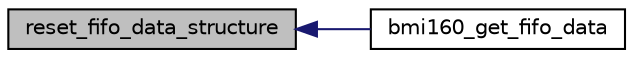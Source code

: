 digraph "reset_fifo_data_structure"
{
  edge [fontname="Helvetica",fontsize="10",labelfontname="Helvetica",labelfontsize="10"];
  node [fontname="Helvetica",fontsize="10",shape=record];
  rankdir="LR";
  Node1 [label="reset_fifo_data_structure",height=0.2,width=0.4,color="black", fillcolor="grey75", style="filled", fontcolor="black"];
  Node1 -> Node2 [dir="back",color="midnightblue",fontsize="10",style="solid",fontname="Helvetica"];
  Node2 [label="bmi160_get_fifo_data",height=0.2,width=0.4,color="black", fillcolor="white", style="filled",URL="$bmi160_8h.html#ac37108690acb5072d5c19a0f4e677634",tooltip="This API reads data from the fifo buffer. "];
}
